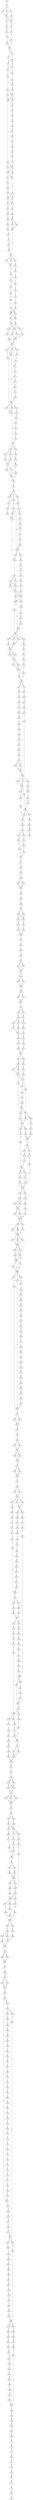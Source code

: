 strict digraph  {
	S0 -> S1 [ label = V ];
	S1 -> S2 [ label = I ];
	S1 -> S3 [ label = V ];
	S1 -> S4 [ label = L ];
	S2 -> S5 [ label = K ];
	S3 -> S6 [ label = R ];
	S4 -> S5 [ label = K ];
	S5 -> S7 [ label = E ];
	S5 -> S8 [ label = H ];
	S6 -> S7 [ label = E ];
	S7 -> S9 [ label = S ];
	S8 -> S10 [ label = K ];
	S9 -> S11 [ label = G ];
	S10 -> S12 [ label = E ];
	S11 -> S13 [ label = P ];
	S12 -> S14 [ label = I ];
	S13 -> S15 [ label = P ];
	S14 -> S16 [ label = Y ];
	S15 -> S17 [ label = H ];
	S15 -> S18 [ label = T ];
	S16 -> S15 [ label = P ];
	S17 -> S19 [ label = M ];
	S18 -> S20 [ label = T ];
	S19 -> S21 [ label = K ];
	S20 -> S22 [ label = E ];
	S21 -> S23 [ label = S ];
	S22 -> S24 [ label = E ];
	S23 -> S25 [ label = F ];
	S24 -> S26 [ label = L ];
	S25 -> S27 [ label = V ];
	S25 -> S28 [ label = L ];
	S26 -> S29 [ label = Q ];
	S27 -> S30 [ label = T ];
	S27 -> S31 [ label = Q ];
	S28 -> S30 [ label = T ];
	S29 -> S32 [ label = A ];
	S30 -> S33 [ label = R ];
	S31 -> S34 [ label = A ];
	S32 -> S27 [ label = V ];
	S33 -> S35 [ label = V ];
	S33 -> S36 [ label = L ];
	S34 -> S37 [ label = A ];
	S35 -> S38 [ label = S ];
	S35 -> S39 [ label = T ];
	S36 -> S38 [ label = S ];
	S37 -> S40 [ label = V ];
	S38 -> S41 [ label = V ];
	S38 -> S42 [ label = L ];
	S39 -> S41 [ label = V ];
	S40 -> S43 [ label = Q ];
	S41 -> S44 [ label = G ];
	S42 -> S45 [ label = A ];
	S43 -> S46 [ label = S ];
	S44 -> S47 [ label = E ];
	S44 -> S48 [ label = Q ];
	S45 -> S49 [ label = I ];
	S46 -> S50 [ label = I ];
	S47 -> S51 [ label = F ];
	S47 -> S52 [ label = Q ];
	S48 -> S51 [ label = F ];
	S49 -> S53 [ label = H ];
	S50 -> S54 [ label = E ];
	S51 -> S55 [ label = S ];
	S52 -> S56 [ label = E ];
	S53 -> S47 [ label = E ];
	S54 -> S57 [ label = T ];
	S55 -> S58 [ label = A ];
	S56 -> S59 [ label = M ];
	S57 -> S60 [ label = A ];
	S58 -> S61 [ label = E ];
	S59 -> S62 [ label = K ];
	S60 -> S63 [ label = F ];
	S61 -> S64 [ label = G ];
	S61 -> S65 [ label = E ];
	S62 -> S66 [ label = V ];
	S63 -> S67 [ label = K ];
	S64 -> S68 [ label = E ];
	S65 -> S68 [ label = E ];
	S66 -> S69 [ label = F ];
	S67 -> S70 [ label = D ];
	S68 -> S71 [ label = G ];
	S69 -> S72 [ label = T ];
	S70 -> S35 [ label = V ];
	S71 -> S73 [ label = N ];
	S71 -> S74 [ label = K ];
	S71 -> S75 [ label = V ];
	S72 -> S76 [ label = A ];
	S73 -> S77 [ label = S ];
	S74 -> S77 [ label = S ];
	S75 -> S78 [ label = H ];
	S76 -> S79 [ label = S ];
	S77 -> S80 [ label = K ];
	S78 -> S81 [ label = K ];
	S79 -> S82 [ label = H ];
	S80 -> S83 [ label = K ];
	S81 -> S84 [ label = K ];
	S82 -> S71 [ label = G ];
	S83 -> S85 [ label = L ];
	S84 -> S86 [ label = L ];
	S85 -> S87 [ label = S ];
	S86 -> S88 [ label = A ];
	S87 -> S89 [ label = K ];
	S88 -> S90 [ label = Q ];
	S89 -> S91 [ label = K ];
	S90 -> S92 [ label = P ];
	S91 -> S93 [ label = R ];
	S91 -> S94 [ label = K ];
	S92 -> S95 [ label = Q ];
	S93 -> S96 [ label = A ];
	S93 -> S97 [ label = L ];
	S94 -> S96 [ label = A ];
	S95 -> S93 [ label = R ];
	S96 -> S98 [ label = A ];
	S97 -> S99 [ label = V ];
	S98 -> S100 [ label = T ];
	S98 -> S101 [ label = A ];
	S98 -> S102 [ label = I ];
	S99 -> S100 [ label = T ];
	S100 -> S103 [ label = T ];
	S100 -> S104 [ label = A ];
	S101 -> S105 [ label = I ];
	S102 -> S106 [ label = S ];
	S103 -> S107 [ label = V ];
	S104 -> S107 [ label = V ];
	S105 -> S107 [ label = V ];
	S106 -> S108 [ label = I ];
	S107 -> S109 [ label = L ];
	S108 -> S109 [ label = L ];
	S109 -> S110 [ label = Q ];
	S109 -> S111 [ label = A ];
	S109 -> S112 [ label = R ];
	S110 -> S113 [ label = E ];
	S110 -> S114 [ label = D ];
	S111 -> S113 [ label = E ];
	S112 -> S115 [ label = V ];
	S113 -> S116 [ label = L ];
	S114 -> S116 [ label = L ];
	S115 -> S117 [ label = G ];
	S116 -> S118 [ label = K ];
	S116 -> S119 [ label = F ];
	S116 -> S120 [ label = S ];
	S117 -> S121 [ label = E ];
	S118 -> S122 [ label = K ];
	S119 -> S122 [ label = K ];
	S120 -> S123 [ label = G ];
	S121 -> S124 [ label = L ];
	S122 -> S125 [ label = L ];
	S123 -> S126 [ label = D ];
	S124 -> S127 [ label = A ];
	S125 -> S128 [ label = P ];
	S125 -> S129 [ label = V ];
	S126 -> S130 [ label = L ];
	S127 -> S131 [ label = K ];
	S128 -> S132 [ label = P ];
	S128 -> S133 [ label = I ];
	S129 -> S134 [ label = L ];
	S130 -> S135 [ label = S ];
	S131 -> S136 [ label = G ];
	S132 -> S137 [ label = L ];
	S133 -> S138 [ label = I ];
	S134 -> S139 [ label = M ];
	S135 -> S140 [ label = V ];
	S136 -> S141 [ label = L ];
	S137 -> S142 [ label = P ];
	S138 -> S142 [ label = P ];
	S139 -> S143 [ label = C ];
	S140 -> S144 [ label = G ];
	S141 -> S145 [ label = L ];
	S142 -> S146 [ label = V ];
	S142 -> S147 [ label = A ];
	S143 -> S148 [ label = N ];
	S144 -> S125 [ label = L ];
	S145 -> S116 [ label = L ];
	S146 -> S149 [ label = V ];
	S147 -> S149 [ label = V ];
	S148 -> S150 [ label = E ];
	S149 -> S150 [ label = E ];
	S150 -> S151 [ label = K ];
	S151 -> S152 [ label = P ];
	S152 -> S153 [ label = K ];
	S152 -> S154 [ label = R ];
	S152 -> S155 [ label = T ];
	S153 -> S156 [ label = L ];
	S154 -> S157 [ label = P ];
	S155 -> S158 [ label = K ];
	S156 -> S159 [ label = F ];
	S156 -> S160 [ label = H ];
	S157 -> S161 [ label = T ];
	S158 -> S162 [ label = S ];
	S159 -> S163 [ label = F ];
	S160 -> S164 [ label = L ];
	S160 -> S165 [ label = Y ];
	S161 -> S166 [ label = L ];
	S162 -> S167 [ label = M ];
	S163 -> S168 [ label = K ];
	S164 -> S169 [ label = P ];
	S165 -> S168 [ label = K ];
	S166 -> S163 [ label = F ];
	S167 -> S170 [ label = I ];
	S168 -> S171 [ label = K ];
	S169 -> S172 [ label = K ];
	S170 -> S173 [ label = N ];
	S171 -> S174 [ label = R ];
	S171 -> S175 [ label = K ];
	S172 -> S176 [ label = Q ];
	S173 -> S177 [ label = R ];
	S174 -> S178 [ label = P ];
	S174 -> S179 [ label = T ];
	S175 -> S178 [ label = P ];
	S176 -> S180 [ label = L ];
	S177 -> S181 [ label = V ];
	S178 -> S182 [ label = K ];
	S179 -> S182 [ label = K ];
	S180 -> S183 [ label = A ];
	S181 -> S184 [ label = A ];
	S182 -> S185 [ label = T ];
	S182 -> S186 [ label = S ];
	S183 -> S187 [ label = S ];
	S184 -> S188 [ label = G ];
	S185 -> S189 [ label = I ];
	S185 -> S190 [ label = D ];
	S186 -> S189 [ label = I ];
	S187 -> S191 [ label = V ];
	S188 -> S160 [ label = H ];
	S189 -> S192 [ label = V ];
	S189 -> S193 [ label = L ];
	S190 -> S194 [ label = E ];
	S191 -> S185 [ label = T ];
	S192 -> S195 [ label = K ];
	S193 -> S195 [ label = K ];
	S194 -> S196 [ label = K ];
	S195 -> S197 [ label = A ];
	S195 -> S198 [ label = V ];
	S195 -> S199 [ label = I ];
	S195 -> S200 [ label = T ];
	S196 -> S201 [ label = F ];
	S197 -> S202 [ label = G ];
	S198 -> S203 [ label = S ];
	S199 -> S204 [ label = E ];
	S200 -> S202 [ label = G ];
	S201 -> S205 [ label = H ];
	S202 -> S206 [ label = P ];
	S203 -> S206 [ label = P ];
	S204 -> S207 [ label = L ];
	S205 -> S193 [ label = L ];
	S206 -> S208 [ label = E ];
	S206 -> S209 [ label = D ];
	S207 -> S210 [ label = E ];
	S208 -> S211 [ label = Y ];
	S209 -> S211 [ label = Y ];
	S210 -> S212 [ label = N ];
	S211 -> S213 [ label = G ];
	S211 -> S214 [ label = S ];
	S212 -> S215 [ label = A ];
	S213 -> S216 [ label = Q ];
	S214 -> S216 [ label = Q ];
	S215 -> S217 [ label = A ];
	S216 -> S218 [ label = G ];
	S217 -> S219 [ label = M ];
	S218 -> S219 [ label = M ];
	S219 -> S220 [ label = N ];
	S219 -> S221 [ label = I ];
	S220 -> S222 [ label = P ];
	S221 -> S223 [ label = L ];
	S222 -> S224 [ label = I ];
	S223 -> S225 [ label = T ];
	S224 -> S226 [ label = S ];
	S225 -> S227 [ label = S ];
	S226 -> S228 [ label = R ];
	S227 -> S229 [ label = V ];
	S228 -> S230 [ label = L ];
	S229 -> S231 [ label = S ];
	S230 -> S232 [ label = A ];
	S231 -> S233 [ label = A ];
	S232 -> S234 [ label = Q ];
	S233 -> S235 [ label = P ];
	S234 -> S236 [ label = I ];
	S235 -> S237 [ label = D ];
	S235 -> S238 [ label = I ];
	S235 -> S239 [ label = E ];
	S236 -> S240 [ label = Q ];
	S237 -> S241 [ label = Y ];
	S238 -> S242 [ label = V ];
	S239 -> S241 [ label = Y ];
	S240 -> S243 [ label = Q ];
	S241 -> S244 [ label = V ];
	S241 -> S245 [ label = T ];
	S242 -> S246 [ label = T ];
	S243 -> S247 [ label = A ];
	S244 -> S248 [ label = L ];
	S245 -> S249 [ label = V ];
	S246 -> S250 [ label = V ];
	S247 -> S251 [ label = K ];
	S248 -> S252 [ label = L ];
	S249 -> S253 [ label = V ];
	S249 -> S254 [ label = T ];
	S250 -> S255 [ label = H ];
	S251 -> S256 [ label = K ];
	S252 -> S257 [ label = S ];
	S253 -> S257 [ label = S ];
	S254 -> S258 [ label = L ];
	S255 -> S249 [ label = V ];
	S256 -> S259 [ label = E ];
	S257 -> S260 [ label = E ];
	S258 -> S261 [ label = T ];
	S259 -> S262 [ label = K ];
	S259 -> S263 [ label = R ];
	S260 -> S264 [ label = R ];
	S261 -> S265 [ label = S ];
	S262 -> S266 [ label = E ];
	S263 -> S266 [ label = E ];
	S264 -> S267 [ label = G ];
	S264 -> S268 [ label = S ];
	S265 -> S269 [ label = T ];
	S266 -> S235 [ label = P ];
	S267 -> S270 [ label = M ];
	S268 -> S271 [ label = L ];
	S270 -> S273 [ label = P ];
	S271 -> S274 [ label = A ];
	S273 -> S275 [ label = R ];
	S274 -> S276 [ label = L ];
	S275 -> S277 [ label = R ];
	S276 -> S275 [ label = R ];
	S277 -> S278 [ label = R ];
	S278 -> S279 [ label = E ];
	S279 -> S280 [ label = F ];
	S280 -> S281 [ label = V ];
	S280 -> S282 [ label = I ];
	S281 -> S283 [ label = M ];
	S282 -> S283 [ label = M ];
	S283 -> S284 [ label = Q ];
	S284 -> S285 [ label = V ];
	S285 -> S286 [ label = K ];
	S286 -> S287 [ label = V ];
	S287 -> S288 [ label = G ];
	S287 -> S289 [ label = N ];
	S288 -> S290 [ label = N ];
	S288 -> S291 [ label = D ];
	S289 -> S290 [ label = N ];
	S290 -> S292 [ label = E ];
	S291 -> S293 [ label = D ];
	S292 -> S294 [ label = V ];
	S293 -> S295 [ label = C ];
	S294 -> S296 [ label = A ];
	S295 -> S296 [ label = A ];
	S296 -> S297 [ label = T ];
	S297 -> S298 [ label = G ];
	S298 -> S299 [ label = T ];
	S299 -> S300 [ label = G ];
	S300 -> S301 [ label = P ];
	S301 -> S302 [ label = N ];
	S301 -> S303 [ label = S ];
	S302 -> S304 [ label = K ];
	S303 -> S304 [ label = K ];
	S304 -> S305 [ label = K ];
	S305 -> S306 [ label = I ];
	S305 -> S307 [ label = V ];
	S306 -> S308 [ label = A ];
	S307 -> S308 [ label = A ];
	S308 -> S309 [ label = K ];
	S309 -> S310 [ label = K ];
	S309 -> S311 [ label = R ];
	S310 -> S312 [ label = N ];
	S311 -> S312 [ label = N ];
	S312 -> S313 [ label = A ];
	S313 -> S314 [ label = A ];
	S313 -> S315 [ label = R ];
	S314 -> S316 [ label = E ];
	S315 -> S317 [ label = R ];
	S316 -> S318 [ label = A ];
	S316 -> S319 [ label = T ];
	S317 -> S320 [ label = R ];
	S318 -> S321 [ label = M ];
	S319 -> S322 [ label = L ];
	S320 -> S323 [ label = R ];
	S321 -> S324 [ label = L ];
	S322 -> S324 [ label = L ];
	S323 -> S325 [ label = T ];
	S324 -> S326 [ label = L ];
	S325 -> S327 [ label = Q ];
	S326 -> S328 [ label = Q ];
	S327 -> S329 [ label = M ];
	S328 -> S330 [ label = L ];
	S329 -> S331 [ label = T ];
	S330 -> S332 [ label = G ];
	S331 -> S332 [ label = G ];
	S332 -> S333 [ label = Y ];
	S332 -> S334 [ label = T ];
	S333 -> S335 [ label = K ];
	S334 -> S336 [ label = Q ];
	S335 -> S337 [ label = A ];
	S335 -> S338 [ label = P ];
	S336 -> S339 [ label = E ];
	S337 -> S340 [ label = S ];
	S338 -> S340 [ label = S ];
	S339 -> S341 [ label = P ];
	S340 -> S342 [ label = T ];
	S340 -> S343 [ label = L ];
	S341 -> S342 [ label = T ];
	S342 -> S344 [ label = S ];
	S342 -> S345 [ label = S ];
	S343 -> S346 [ label = P ];
	S344 -> S347 [ label = L ];
	S345 -> S348 [ label = L ];
	S346 -> S349 [ label = A ];
	S346 -> S347 [ label = L ];
	S347 -> S350 [ label = Q ];
	S347 -> S351 [ label = L ];
	S348 -> S352 [ label = L ];
	S349 -> S353 [ label = A ];
	S350 -> S354 [ label = D ];
	S351 -> S355 [ label = S ];
	S352 -> S356 [ label = P ];
	S353 -> S355 [ label = S ];
	S354 -> S357 [ label = Q ];
	S355 -> S358 [ label = P ];
	S355 -> S359 [ label = T ];
	S356 -> S346 [ label = P ];
	S357 -> S360 [ label = L ];
	S358 -> S361 [ label = D ];
	S359 -> S362 [ label = S ];
	S360 -> S363 [ label = D ];
	S361 -> S363 [ label = D ];
	S362 -> S364 [ label = M ];
	S363 -> S365 [ label = K ];
	S364 -> S366 [ label = Q ];
	S365 -> S367 [ label = T ];
	S365 -> S368 [ label = C ];
	S366 -> S369 [ label = E ];
	S366 -> S370 [ label = M ];
	S367 -> S371 [ label = G ];
	S368 -> S372 [ label = Q ];
	S369 -> S373 [ label = G ];
	S370 -> S374 [ label = D ];
	S371 -> S375 [ label = E ];
	S372 -> S376 [ label = P ];
	S373 -> S377 [ label = E ];
	S374 -> S378 [ label = N ];
	S375 -> S378 [ label = N ];
	S376 -> S366 [ label = Q ];
	S377 -> S379 [ label = K ];
	S378 -> S379 [ label = K ];
	S379 -> S380 [ label = G ];
	S379 -> S381 [ label = P ];
	S380 -> S382 [ label = W ];
	S381 -> S383 [ label = V ];
	S382 -> S384 [ label = S ];
	S382 -> S385 [ label = N ];
	S383 -> S386 [ label = D ];
	S384 -> S387 [ label = G ];
	S385 -> S387 [ label = G ];
	S386 -> S388 [ label = T ];
	S387 -> S389 [ label = P ];
	S387 -> S390 [ label = Q ];
	S388 -> S391 [ label = R ];
	S389 -> S392 [ label = K ];
	S390 -> S392 [ label = K ];
	S391 -> S392 [ label = K ];
	S392 -> S393 [ label = A ];
	S392 -> S394 [ label = V ];
	S393 -> S395 [ label = G ];
	S393 -> S396 [ label = S ];
	S394 -> S397 [ label = T ];
	S395 -> S398 [ label = F ];
	S396 -> S398 [ label = F ];
	S397 -> S398 [ label = F ];
	S398 -> S399 [ label = P ];
	S398 -> S400 [ label = A ];
	S398 -> S401 [ label = T ];
	S399 -> S402 [ label = E ];
	S400 -> S402 [ label = E ];
	S401 -> S402 [ label = E ];
	S402 -> S403 [ label = P ];
	S402 -> S404 [ label = A ];
	S403 -> S405 [ label = T ];
	S403 -> S406 [ label = A ];
	S404 -> S405 [ label = T ];
	S405 -> S407 [ label = N ];
	S405 -> S408 [ label = S ];
	S406 -> S408 [ label = S ];
	S407 -> S409 [ label = N ];
	S408 -> S410 [ label = P ];
	S408 -> S409 [ label = N ];
	S409 -> S411 [ label = T ];
	S409 -> S412 [ label = Q ];
	S409 -> S413 [ label = S ];
	S410 -> S409 [ label = N ];
	S411 -> S414 [ label = P ];
	S412 -> S415 [ label = K ];
	S413 -> S416 [ label = E ];
	S414 -> S415 [ label = K ];
	S415 -> S417 [ label = G ];
	S416 -> S418 [ label = Y ];
	S417 -> S419 [ label = I ];
	S417 -> S420 [ label = L ];
	S418 -> S421 [ label = Q ];
	S419 -> S422 [ label = L ];
	S420 -> S422 [ label = L ];
	S421 -> S423 [ label = E ];
	S422 -> S424 [ label = H ];
	S423 -> S425 [ label = R ];
	S424 -> S426 [ label = L ];
	S425 -> S427 [ label = N ];
	S426 -> S428 [ label = S ];
	S427 -> S429 [ label = H ];
	S428 -> S430 [ label = P ];
	S428 -> S431 [ label = A ];
	S429 -> S432 [ label = N ];
	S430 -> S433 [ label = D ];
	S431 -> S433 [ label = D ];
	S432 -> S434 [ label = N ];
	S433 -> S435 [ label = V ];
	S433 -> S436 [ label = I ];
	S434 -> S437 [ label = E ];
	S435 -> S438 [ label = Y ];
	S436 -> S438 [ label = Y ];
	S437 -> S439 [ label = M ];
	S438 -> S440 [ label = Q ];
	S439 -> S441 [ label = V ];
	S440 -> S442 [ label = E ];
	S440 -> S443 [ label = Q ];
	S441 -> S444 [ label = C ];
	S442 -> S445 [ label = M ];
	S443 -> S445 [ label = M ];
	S444 -> S446 [ label = R ];
	S445 -> S447 [ label = E ];
	S446 -> S448 [ label = S ];
	S447 -> S449 [ label = A ];
	S448 -> S450 [ label = C ];
	S449 -> S451 [ label = S ];
	S449 -> S452 [ label = A ];
	S450 -> S453 [ label = A ];
	S451 -> S454 [ label = R ];
	S452 -> S454 [ label = R ];
	S453 -> S455 [ label = H ];
	S454 -> S456 [ label = H ];
	S454 -> S457 [ label = N ];
	S454 -> S458 [ label = K ];
	S455 -> S459 [ label = P ];
	S456 -> S460 [ label = K ];
	S457 -> S461 [ label = R ];
	S458 -> S461 [ label = R ];
	S459 -> S462 [ label = N ];
	S460 -> S463 [ label = V ];
	S461 -> S464 [ label = A ];
	S461 -> S465 [ label = H ];
	S462 -> S466 [ label = S ];
	S463 -> S467 [ label = I ];
	S464 -> S468 [ label = G ];
	S465 -> S469 [ label = P ];
	S466 -> S470 [ label = Q ];
	S467 -> S471 [ label = S ];
	S468 -> S472 [ label = G ];
	S469 -> S473 [ label = P ];
	S470 -> S474 [ label = L ];
	S471 -> S475 [ label = G ];
	S472 -> S476 [ label = P ];
	S473 -> S477 [ label = Y ];
	S474 -> S478 [ label = L ];
	S475 -> S479 [ label = N ];
	S476 -> S480 [ label = P ];
	S477 -> S481 [ label = Y ];
	S478 -> S415 [ label = K ];
	S479 -> S482 [ label = T ];
	S480 -> S483 [ label = P ];
	S481 -> S484 [ label = S ];
	S482 -> S485 [ label = L ];
	S483 -> S486 [ label = Q ];
	S484 -> S487 [ label = I ];
	S484 -> S488 [ label = G ];
	S485 -> S489 [ label = G ];
	S486 -> S490 [ label = Q ];
	S487 -> S491 [ label = S ];
	S488 -> S492 [ label = S ];
	S489 -> S493 [ label = Y ];
	S490 -> S494 [ label = Q ];
	S491 -> S495 [ label = P ];
	S492 -> S496 [ label = A ];
	S493 -> S497 [ label = L ];
	S493 -> S498 [ label = V ];
	S494 -> S499 [ label = Q ];
	S495 -> S500 [ label = T ];
	S495 -> S501 [ label = S ];
	S496 -> S502 [ label = S ];
	S497 -> S503 [ label = S ];
	S498 -> S504 [ label = E ];
	S499 -> S505 [ label = Q ];
	S500 -> S506 [ label = S ];
	S500 -> S507 [ label = E ];
	S501 -> S508 [ label = P ];
	S502 -> S491 [ label = S ];
	S503 -> S509 [ label = P ];
	S504 -> S510 [ label = A ];
	S505 -> S511 [ label = H ];
	S506 -> S512 [ label = N ];
	S507 -> S513 [ label = C ];
	S508 -> S514 [ label = T ];
	S509 -> S515 [ label = K ];
	S510 -> S515 [ label = K ];
	S511 -> S516 [ label = P ];
	S512 -> S517 [ label = S ];
	S513 -> S518 [ label = A ];
	S514 -> S519 [ label = A ];
	S515 -> S520 [ label = D ];
	S515 -> S521 [ label = T ];
	S516 -> S522 [ label = A ];
	S517 -> S523 [ label = S ];
	S518 -> S524 [ label = C ];
	S519 -> S525 [ label = T ];
	S520 -> S526 [ label = M ];
	S521 -> S527 [ label = F ];
	S522 -> S528 [ label = M ];
	S523 -> S519 [ label = A ];
	S524 -> S529 [ label = V ];
	S525 -> S530 [ label = I ];
	S525 -> S531 [ label = M ];
	S526 -> S532 [ label = N ];
	S527 -> S533 [ label = G ];
	S528 -> S489 [ label = G ];
	S529 -> S534 [ label = W ];
	S530 -> S535 [ label = A ];
	S531 -> S535 [ label = A ];
	S532 -> S536 [ label = Q ];
	S533 -> S537 [ label = L ];
	S534 -> S538 [ label = R ];
	S535 -> S539 [ label = R ];
	S536 -> S540 [ label = P ];
	S537 -> S541 [ label = H ];
	S538 -> S542 [ label = C ];
	S539 -> S543 [ label = E ];
	S540 -> S544 [ label = S ];
	S541 -> S545 [ label = K ];
	S542 -> S539 [ label = R ];
	S543 -> S546 [ label = L ];
	S544 -> S547 [ label = S ];
	S545 -> S500 [ label = T ];
	S546 -> S548 [ label = L ];
	S547 -> S549 [ label = S ];
	S548 -> S550 [ label = M ];
	S548 -> S551 [ label = L ];
	S549 -> S552 [ label = F ];
	S550 -> S553 [ label = N ];
	S550 -> S554 [ label = K ];
	S551 -> S553 [ label = N ];
	S552 -> S555 [ label = F ];
	S553 -> S556 [ label = G ];
	S554 -> S556 [ label = G ];
	S555 -> S484 [ label = S ];
	S556 -> S557 [ label = T ];
	S556 -> S558 [ label = G ];
	S556 -> S559 [ label = Q ];
	S557 -> S560 [ label = S ];
	S558 -> S560 [ label = S ];
	S559 -> S560 [ label = S ];
	S560 -> S561 [ label = P ];
	S561 -> S562 [ label = T ];
	S562 -> S563 [ label = A ];
	S562 -> S564 [ label = I ];
	S563 -> S565 [ label = E ];
	S564 -> S566 [ label = D ];
	S565 -> S567 [ label = A ];
	S565 -> S568 [ label = A ];
	S566 -> S568 [ label = A ];
	S567 -> S569 [ label = I ];
	S568 -> S570 [ label = M ];
	S568 -> S571 [ label = S ];
	S569 -> S572 [ label = G ];
	S570 -> S573 [ label = V ];
	S571 -> S574 [ label = L ];
	S572 -> S575 [ label = L ];
	S573 -> S576 [ label = K ];
	S574 -> S577 [ label = A ];
	S575 -> S578 [ label = K ];
	S576 -> S579 [ label = V ];
	S577 -> S580 [ label = M ];
	S578 -> S581 [ label = G ];
	S579 -> S582 [ label = P ];
	S580 -> S578 [ label = K ];
	S581 -> S583 [ label = S ];
	S581 -> S584 [ label = A ];
	S582 -> S585 [ label = P ];
	S583 -> S586 [ label = P ];
	S584 -> S587 [ label = N ];
	S585 -> S588 [ label = C ];
	S585 -> S589 [ label = V ];
	S586 -> S590 [ label = P ];
	S587 -> S590 [ label = P ];
	S588 -> S591 [ label = S ];
	S588 -> S592 [ label = G ];
	S589 -> S593 [ label = H ];
	S590 -> S594 [ label = T ];
	S590 -> S595 [ label = G ];
	S591 -> S596 [ label = A ];
	S592 -> S597 [ label = V ];
	S593 -> S598 [ label = M ];
	S594 -> S582 [ label = P ];
	S595 -> S599 [ label = L ];
	S596 -> S600 [ label = V ];
	S597 -> S601 [ label = S ];
	S598 -> S600 [ label = V ];
	S599 -> S602 [ label = A ];
	S600 -> S603 [ label = Q ];
	S600 -> S604 [ label = H ];
	S601 -> S600 [ label = V ];
	S602 -> S588 [ label = C ];
	S603 -> S605 [ label = P ];
	S604 -> S606 [ label = A ];
	S605 -> S607 [ label = S ];
	S605 -> S608 [ label = A ];
	S606 -> S609 [ label = C ];
	S607 -> S610 [ label = K ];
	S608 -> S611 [ label = Q ];
	S609 -> S611 [ label = Q ];
	S610 -> S612 [ label = Q ];
	S611 -> S612 [ label = Q ];
	S612 -> S613 [ label = L ];
	S613 -> S614 [ label = E ];
	S613 -> S615 [ label = D ];
	S614 -> S616 [ label = Y ];
	S615 -> S616 [ label = Y ];
	S616 -> S617 [ label = L ];
	S617 -> S618 [ label = A ];
	S618 -> S619 [ label = R ];
	S619 -> S620 [ label = I ];
	S619 -> S621 [ label = E ];
	S620 -> S622 [ label = Q ];
	S621 -> S622 [ label = Q ];
	S622 -> S623 [ label = G ];
	S623 -> S624 [ label = F ];
	S624 -> S625 [ label = Q ];
	S624 -> S626 [ label = Q ];
	S625 -> S627 [ label = A ];
	S626 -> S628 [ label = V ];
	S627 -> S629 [ label = A ];
	S628 -> S630 [ label = Q ];
	S628 -> S631 [ label = R ];
	S629 -> S632 [ label = L ];
	S630 -> S633 [ label = Y ];
	S631 -> S634 [ label = A ];
	S632 -> S635 [ label = N ];
	S633 -> S636 [ label = M ];
	S634 -> S637 [ label = K ];
	S635 -> S638 [ label = T ];
	S636 -> S639 [ label = D ];
	S637 -> S640 [ label = Q ];
	S637 -> S641 [ label = T ];
	S638 -> S642 [ label = L ];
	S639 -> S643 [ label = M ];
	S640 -> S644 [ label = L ];
	S641 -> S645 [ label = M ];
	S642 -> S637 [ label = K ];
	S643 -> S646 [ label = Q ];
	S644 -> S647 [ label = S ];
	S645 -> S648 [ label = P ];
	S646 -> S649 [ label = H ];
	S647 -> S650 [ label = E ];
	S648 -> S651 [ label = D ];
	S648 -> S652 [ label = E ];
	S649 -> S653 [ label = G ];
	S650 -> S654 [ label = Q ];
	S651 -> S655 [ label = N ];
	S652 -> S656 [ label = N ];
	S653 -> S657 [ label = K ];
	S654 -> S658 [ label = G ];
	S655 -> S659 [ label = K ];
	S656 -> S660 [ label = N ];
	S657 -> S661 [ label = D ];
	S658 -> S662 [ label = L ];
	S659 -> S663 [ label = G ];
	S660 -> S664 [ label = R ];
	S661 -> S665 [ label = V ];
	S662 -> S666 [ label = D ];
	S663 -> S667 [ label = L ];
	S664 -> S668 [ label = R ];
	S665 -> S669 [ label = M ];
	S666 -> S670 [ label = A ];
	S667 -> S671 [ label = A ];
	S668 -> S672 [ label = E ];
	S669 -> S673 [ label = S ];
	S670 -> S674 [ label = L ];
	S671 -> S675 [ label = D ];
	S672 -> S676 [ label = L ];
	S673 -> S677 [ label = T ];
	S674 -> S678 [ label = A ];
	S675 -> S679 [ label = K ];
	S676 -> S680 [ label = G ];
	S677 -> S681 [ label = L ];
	S678 -> S682 [ label = S ];
	S679 -> S683 [ label = M ];
	S680 -> S684 [ label = G ];
	S681 -> S685 [ label = T ];
	S682 -> S686 [ label = K ];
	S683 -> S687 [ label = D ];
	S684 -> S688 [ label = G ];
	S685 -> S689 [ label = I ];
	S686 -> S690 [ label = G ];
	S687 -> S691 [ label = P ];
	S688 -> S692 [ label = P ];
	S689 -> S693 [ label = L ];
	S690 -> S694 [ label = K ];
	S691 -> S695 [ label = K ];
	S692 -> S696 [ label = V ];
	S693 -> S697 [ label = P ];
	S694 -> S648 [ label = P ];
	S695 -> S698 [ label = G ];
	S696 -> S699 [ label = K ];
	S697 -> S700 [ label = L ];
	S698 -> S701 [ label = M ];
	S699 -> S702 [ label = T ];
	S700 -> S703 [ label = Q ];
	S701 -> S704 [ label = D ];
	S702 -> S705 [ label = P ];
	S703 -> S706 [ label = I ];
	S704 -> S676 [ label = L ];
	S705 -> S707 [ label = P ];
	S706 -> S708 [ label = A ];
	S707 -> S709 [ label = G ];
	S708 -> S710 [ label = F ];
	S709 -> S711 [ label = P ];
	S710 -> S712 [ label = H ];
	S711 -> S713 [ label = S ];
	S712 -> S714 [ label = G ];
	S713 -> S715 [ label = P ];
	S714 -> S716 [ label = V ];
	S715 -> S717 [ label = E ];
	S716 -> S718 [ label = G ];
	S717 -> S719 [ label = P ];
	S718 -> S720 [ label = S ];
	S719 -> S721 [ label = I ];
	S720 -> S722 [ label = T ];
	S721 -> S723 [ label = G ];
	S722 -> S724 [ label = V ];
	S723 -> S725 [ label = T ];
	S724 -> S726 [ label = E ];
	S726 -> S727 [ label = A ];
	S727 -> S728 [ label = A ];
	S728 -> S729 [ label = R ];
	S729 -> S730 [ label = D ];
	S730 -> S625 [ label = Q ];
}
